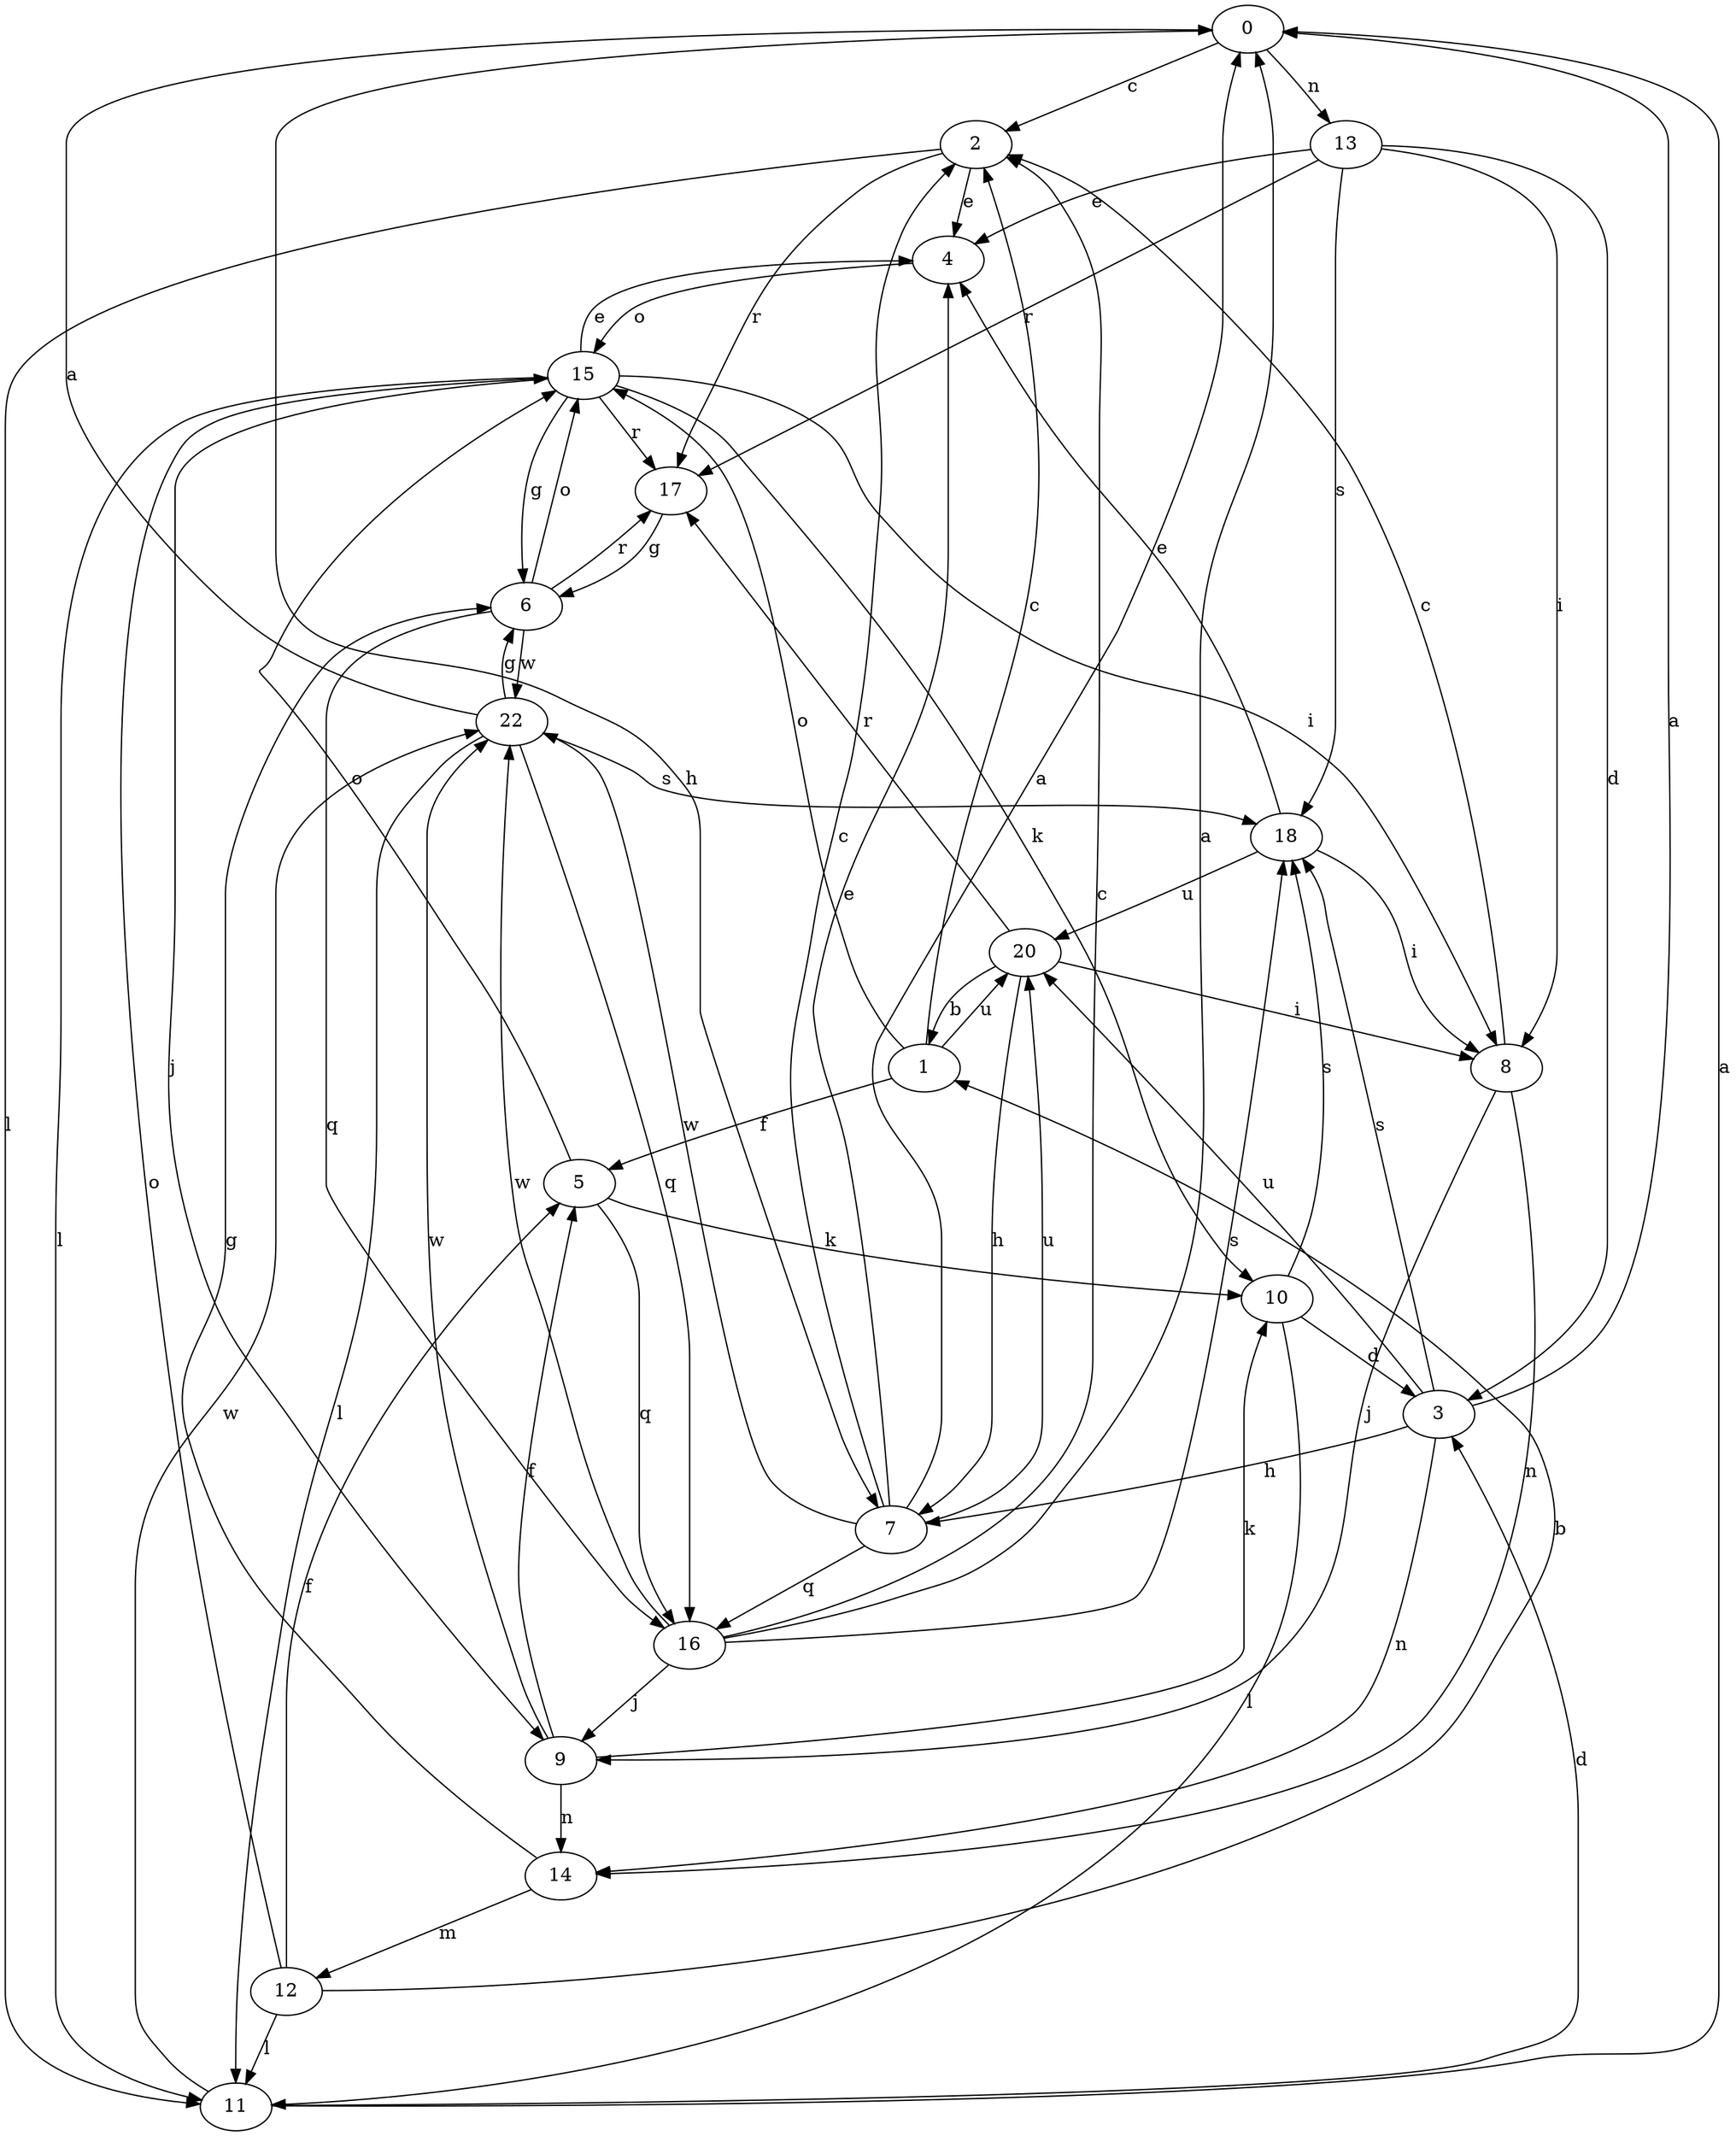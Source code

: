 strict digraph  {
0;
1;
2;
3;
4;
5;
6;
7;
8;
9;
10;
11;
12;
13;
14;
15;
16;
17;
18;
20;
22;
0 -> 2  [label=c];
0 -> 7  [label=h];
0 -> 13  [label=n];
1 -> 2  [label=c];
1 -> 5  [label=f];
1 -> 15  [label=o];
1 -> 20  [label=u];
2 -> 4  [label=e];
2 -> 11  [label=l];
2 -> 17  [label=r];
3 -> 0  [label=a];
3 -> 7  [label=h];
3 -> 14  [label=n];
3 -> 18  [label=s];
3 -> 20  [label=u];
4 -> 15  [label=o];
5 -> 10  [label=k];
5 -> 15  [label=o];
5 -> 16  [label=q];
6 -> 15  [label=o];
6 -> 16  [label=q];
6 -> 17  [label=r];
6 -> 22  [label=w];
7 -> 0  [label=a];
7 -> 2  [label=c];
7 -> 4  [label=e];
7 -> 16  [label=q];
7 -> 20  [label=u];
7 -> 22  [label=w];
8 -> 2  [label=c];
8 -> 9  [label=j];
8 -> 14  [label=n];
9 -> 5  [label=f];
9 -> 10  [label=k];
9 -> 14  [label=n];
9 -> 22  [label=w];
10 -> 3  [label=d];
10 -> 11  [label=l];
10 -> 18  [label=s];
11 -> 0  [label=a];
11 -> 3  [label=d];
11 -> 22  [label=w];
12 -> 1  [label=b];
12 -> 5  [label=f];
12 -> 11  [label=l];
12 -> 15  [label=o];
13 -> 3  [label=d];
13 -> 4  [label=e];
13 -> 8  [label=i];
13 -> 17  [label=r];
13 -> 18  [label=s];
14 -> 6  [label=g];
14 -> 12  [label=m];
15 -> 4  [label=e];
15 -> 6  [label=g];
15 -> 8  [label=i];
15 -> 9  [label=j];
15 -> 10  [label=k];
15 -> 11  [label=l];
15 -> 17  [label=r];
16 -> 0  [label=a];
16 -> 2  [label=c];
16 -> 9  [label=j];
16 -> 18  [label=s];
16 -> 22  [label=w];
17 -> 6  [label=g];
18 -> 4  [label=e];
18 -> 8  [label=i];
18 -> 20  [label=u];
20 -> 1  [label=b];
20 -> 7  [label=h];
20 -> 8  [label=i];
20 -> 17  [label=r];
22 -> 0  [label=a];
22 -> 6  [label=g];
22 -> 11  [label=l];
22 -> 16  [label=q];
22 -> 18  [label=s];
}
